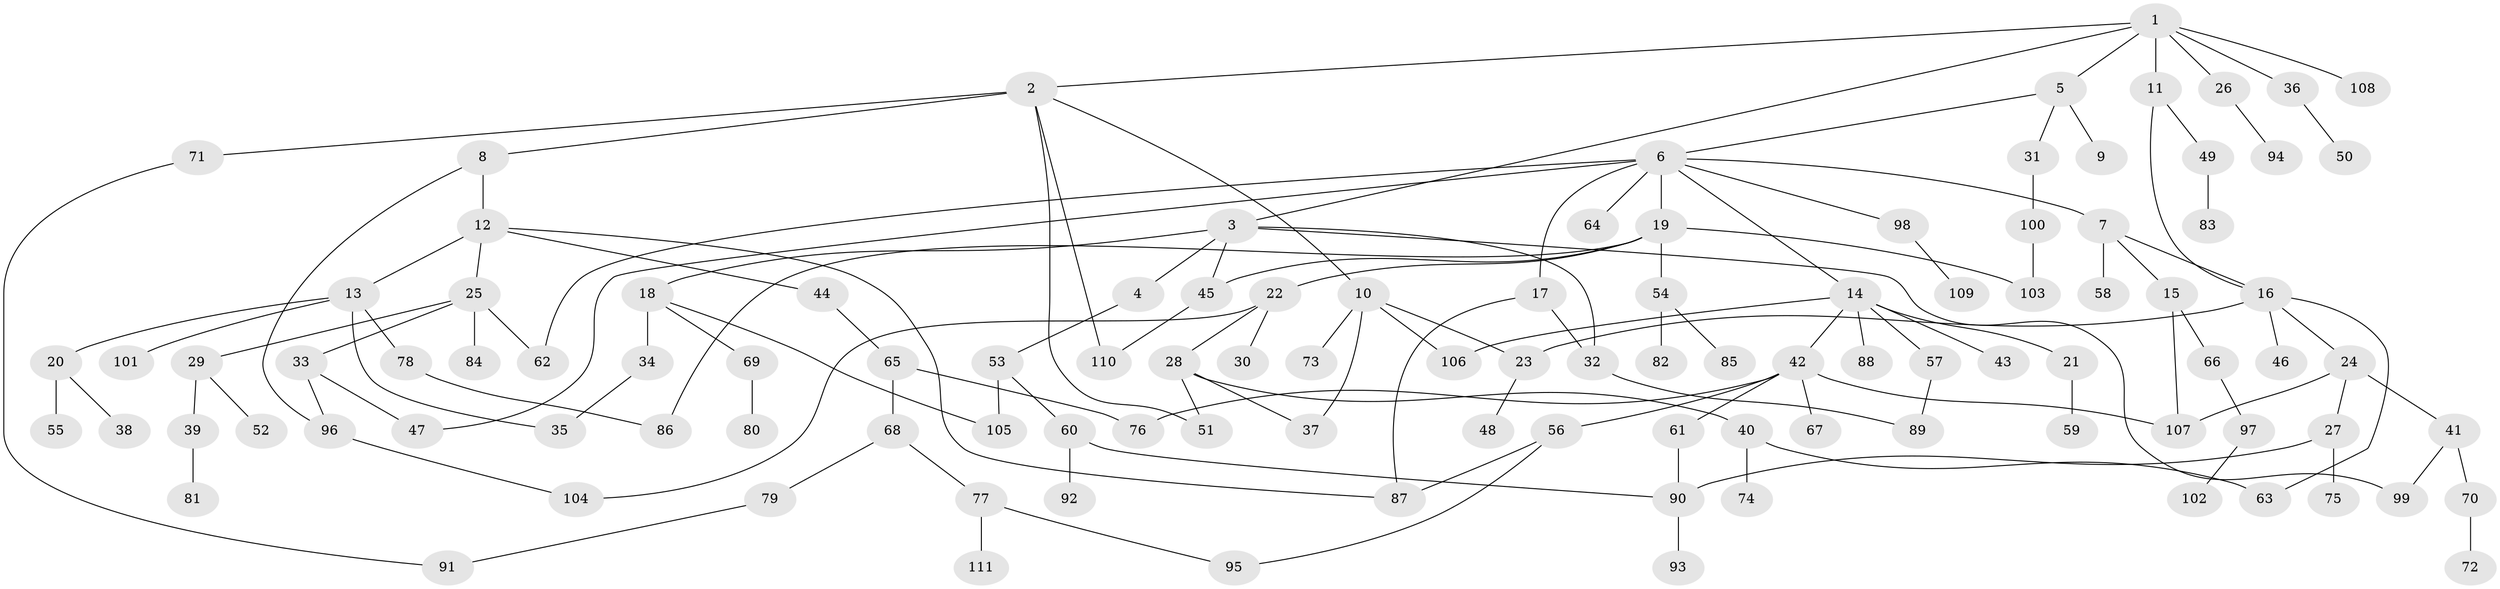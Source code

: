 // coarse degree distribution, {5: 0.23529411764705882, 6: 0.058823529411764705, 3: 0.20588235294117646, 8: 0.029411764705882353, 4: 0.14705882352941177, 1: 0.2647058823529412, 2: 0.058823529411764705}
// Generated by graph-tools (version 1.1) at 2025/49/03/04/25 22:49:02]
// undirected, 111 vertices, 138 edges
graph export_dot {
  node [color=gray90,style=filled];
  1;
  2;
  3;
  4;
  5;
  6;
  7;
  8;
  9;
  10;
  11;
  12;
  13;
  14;
  15;
  16;
  17;
  18;
  19;
  20;
  21;
  22;
  23;
  24;
  25;
  26;
  27;
  28;
  29;
  30;
  31;
  32;
  33;
  34;
  35;
  36;
  37;
  38;
  39;
  40;
  41;
  42;
  43;
  44;
  45;
  46;
  47;
  48;
  49;
  50;
  51;
  52;
  53;
  54;
  55;
  56;
  57;
  58;
  59;
  60;
  61;
  62;
  63;
  64;
  65;
  66;
  67;
  68;
  69;
  70;
  71;
  72;
  73;
  74;
  75;
  76;
  77;
  78;
  79;
  80;
  81;
  82;
  83;
  84;
  85;
  86;
  87;
  88;
  89;
  90;
  91;
  92;
  93;
  94;
  95;
  96;
  97;
  98;
  99;
  100;
  101;
  102;
  103;
  104;
  105;
  106;
  107;
  108;
  109;
  110;
  111;
  1 -- 2;
  1 -- 3;
  1 -- 5;
  1 -- 11;
  1 -- 26;
  1 -- 36;
  1 -- 108;
  2 -- 8;
  2 -- 10;
  2 -- 71;
  2 -- 110;
  2 -- 51;
  3 -- 4;
  3 -- 18;
  3 -- 99;
  3 -- 32;
  3 -- 45;
  4 -- 53;
  5 -- 6;
  5 -- 9;
  5 -- 31;
  6 -- 7;
  6 -- 14;
  6 -- 17;
  6 -- 19;
  6 -- 64;
  6 -- 98;
  6 -- 62;
  6 -- 47;
  7 -- 15;
  7 -- 58;
  7 -- 16;
  8 -- 12;
  8 -- 96;
  10 -- 23;
  10 -- 73;
  10 -- 37;
  10 -- 106;
  11 -- 16;
  11 -- 49;
  12 -- 13;
  12 -- 25;
  12 -- 44;
  12 -- 87;
  13 -- 20;
  13 -- 35;
  13 -- 78;
  13 -- 101;
  14 -- 21;
  14 -- 42;
  14 -- 43;
  14 -- 57;
  14 -- 88;
  14 -- 106;
  15 -- 66;
  15 -- 107;
  16 -- 24;
  16 -- 46;
  16 -- 63;
  16 -- 23;
  17 -- 32;
  17 -- 87;
  18 -- 34;
  18 -- 69;
  18 -- 105;
  19 -- 22;
  19 -- 45;
  19 -- 54;
  19 -- 103;
  19 -- 86;
  20 -- 38;
  20 -- 55;
  21 -- 59;
  22 -- 28;
  22 -- 30;
  22 -- 104;
  23 -- 48;
  24 -- 27;
  24 -- 41;
  24 -- 107;
  25 -- 29;
  25 -- 33;
  25 -- 62;
  25 -- 84;
  26 -- 94;
  27 -- 75;
  27 -- 90;
  28 -- 37;
  28 -- 40;
  28 -- 51;
  29 -- 39;
  29 -- 52;
  31 -- 100;
  32 -- 89;
  33 -- 47;
  33 -- 96;
  34 -- 35;
  36 -- 50;
  39 -- 81;
  40 -- 74;
  40 -- 63;
  41 -- 70;
  41 -- 99;
  42 -- 56;
  42 -- 61;
  42 -- 67;
  42 -- 76;
  42 -- 107;
  44 -- 65;
  45 -- 110;
  49 -- 83;
  53 -- 60;
  53 -- 105;
  54 -- 82;
  54 -- 85;
  56 -- 95;
  56 -- 87;
  57 -- 89;
  60 -- 90;
  60 -- 92;
  61 -- 90;
  65 -- 68;
  65 -- 76;
  66 -- 97;
  68 -- 77;
  68 -- 79;
  69 -- 80;
  70 -- 72;
  71 -- 91;
  77 -- 111;
  77 -- 95;
  78 -- 86;
  79 -- 91;
  90 -- 93;
  96 -- 104;
  97 -- 102;
  98 -- 109;
  100 -- 103;
}
